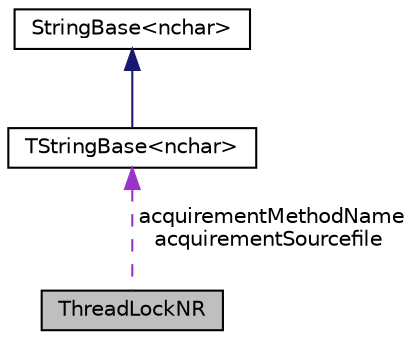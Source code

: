 digraph "ThreadLockNR"
{
  edge [fontname="Helvetica",fontsize="10",labelfontname="Helvetica",labelfontsize="10"];
  node [fontname="Helvetica",fontsize="10",shape=record];
  Node1 [label="ThreadLockNR",height=0.2,width=0.4,color="black", fillcolor="grey75", style="filled", fontcolor="black"];
  Node2 [label="TStringBase\<nchar\>",height=0.2,width=0.4,color="black", fillcolor="white", style="filled",URL="$classaworx_1_1lib_1_1strings_1_1TStringBase.html"];
  Node3 [label="StringBase\<nchar\>",height=0.2,width=0.4,color="black", fillcolor="white", style="filled",URL="$classaworx_1_1lib_1_1strings_1_1StringBase.html"];
  Node2 -> Node1 [dir="back",color="darkorchid3",fontsize="10",style="dashed",label=" acquirementMethodName\nacquirementSourcefile" ,fontname="Helvetica"];
  Node3 -> Node2 [dir="back",color="midnightblue",fontsize="10",style="solid",fontname="Helvetica"];
}

